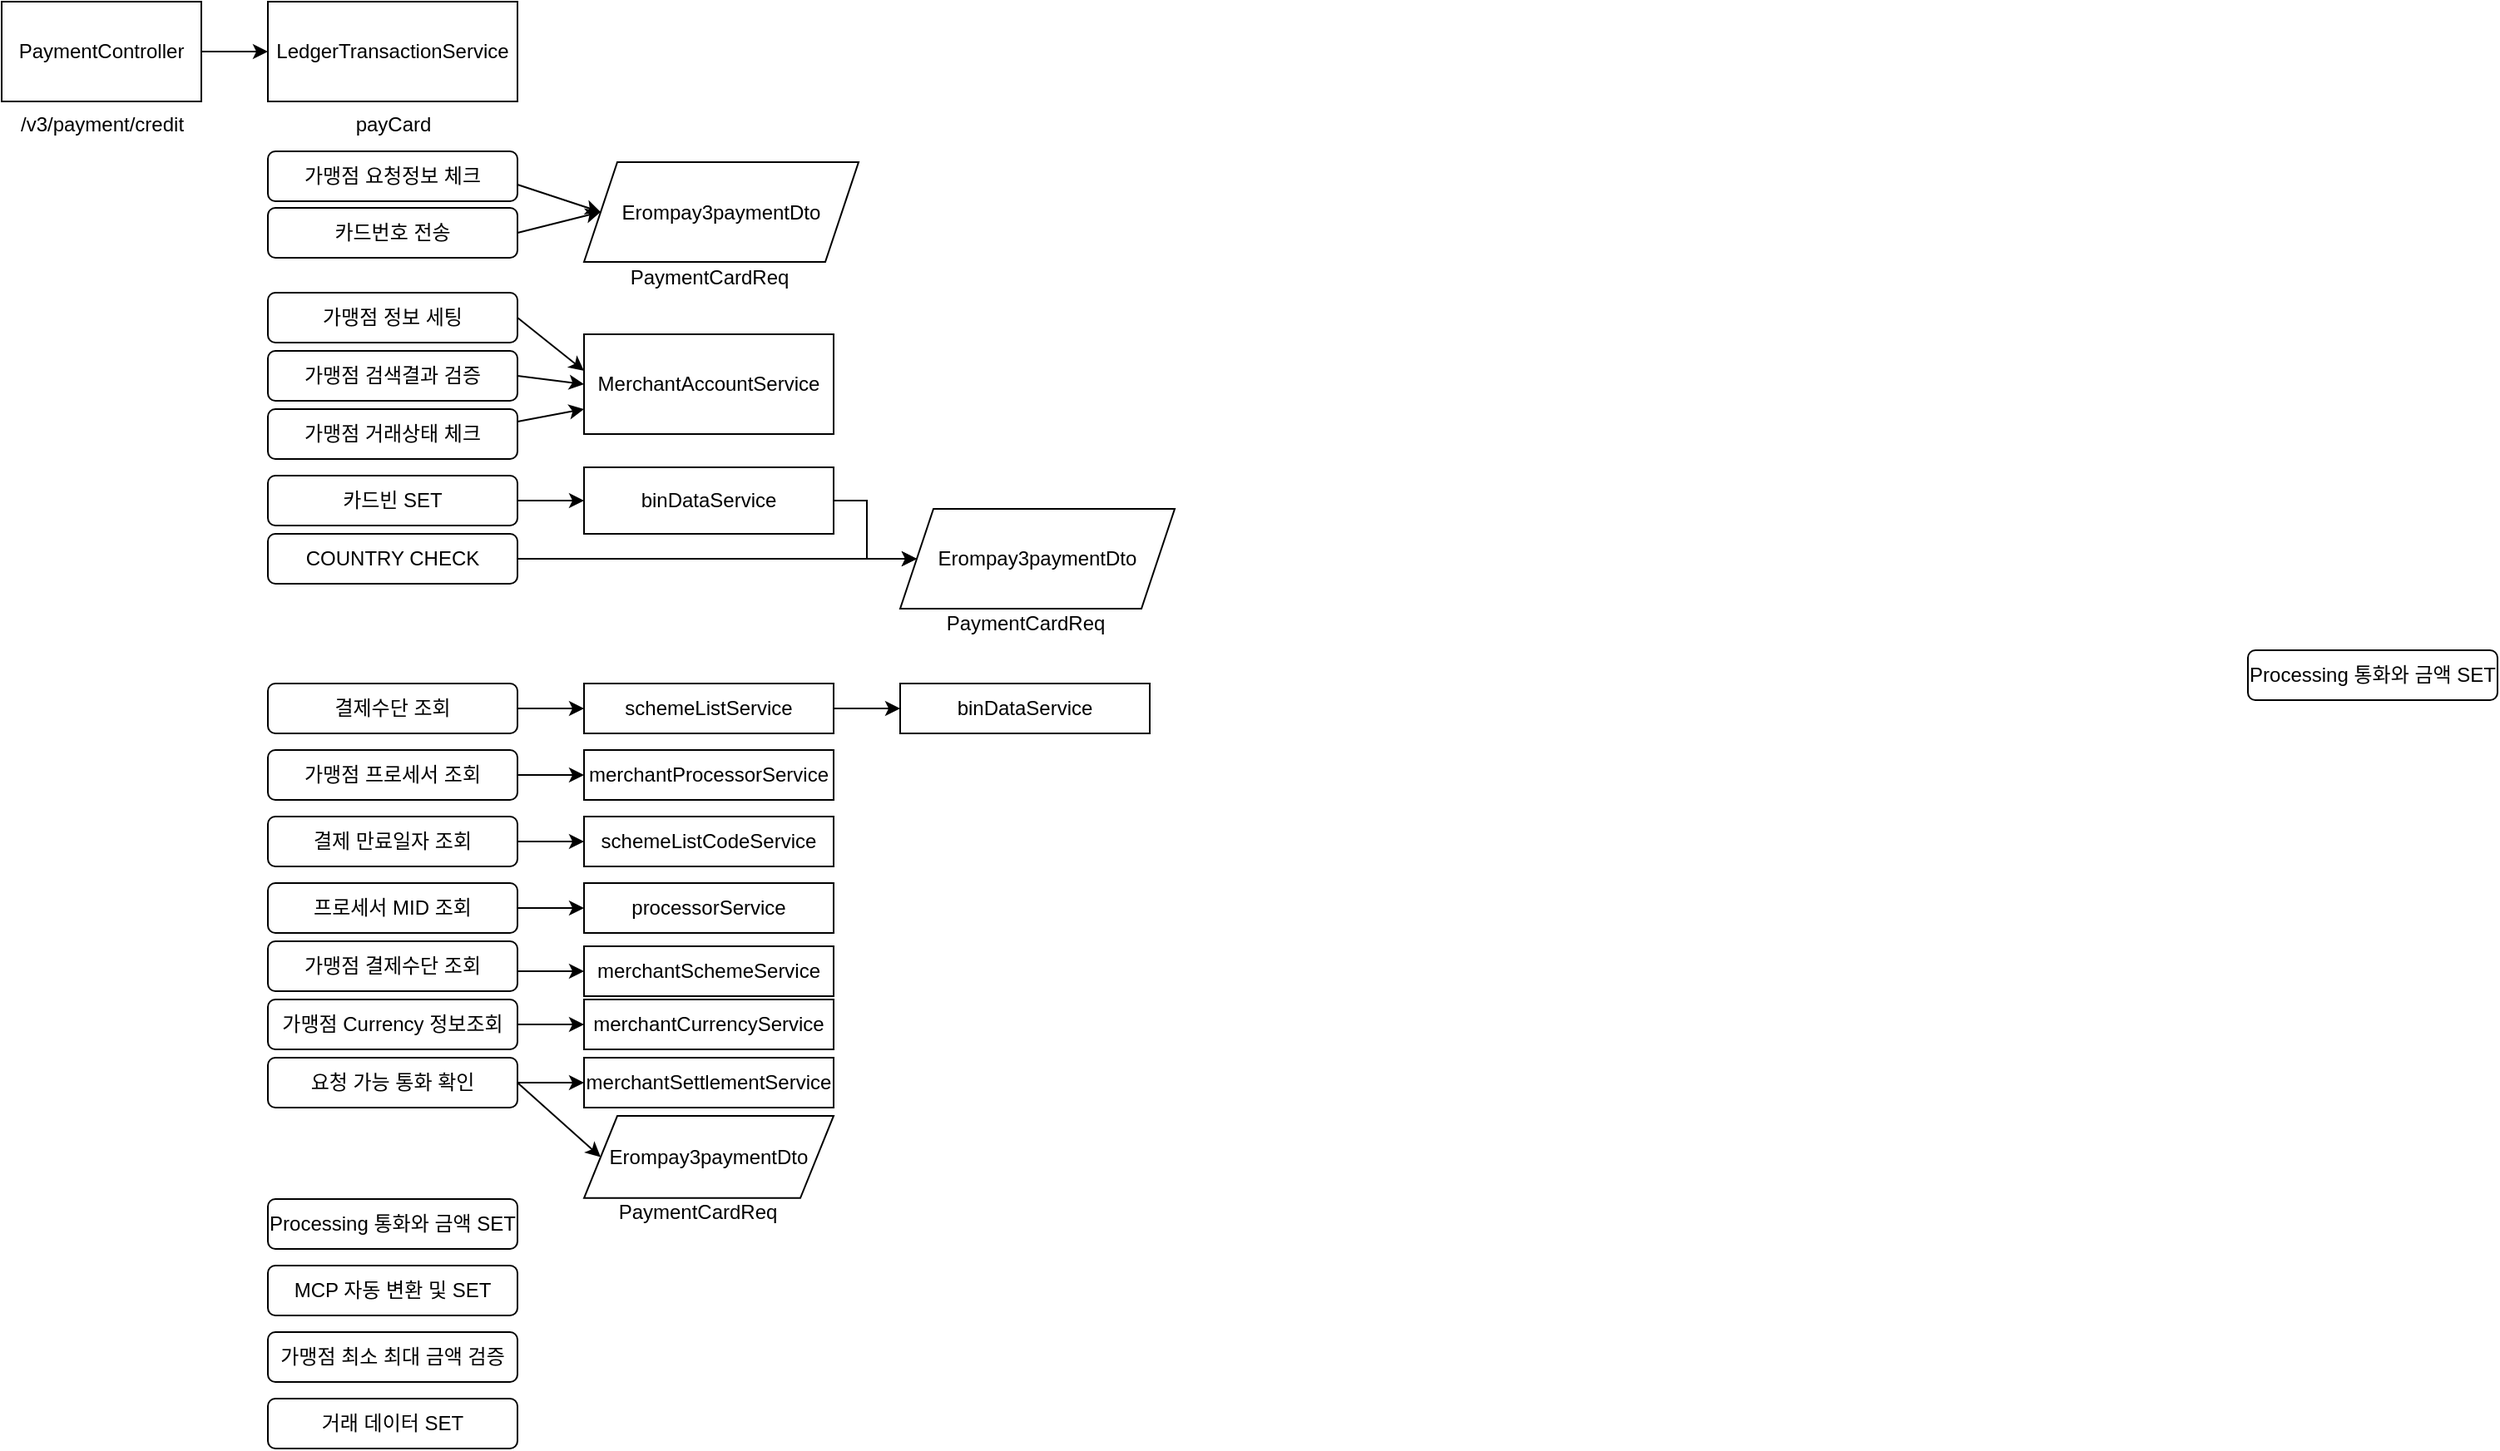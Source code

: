 <mxfile version="20.5.3" type="github">
  <diagram id="C5RBs43oDa-KdzZeNtuy" name="Page-1">
    <mxGraphModel dx="1422" dy="794" grid="1" gridSize="10" guides="1" tooltips="1" connect="1" arrows="1" fold="1" page="1" pageScale="1" pageWidth="827" pageHeight="1169" math="0" shadow="0">
      <root>
        <mxCell id="WIyWlLk6GJQsqaUBKTNV-0" />
        <mxCell id="WIyWlLk6GJQsqaUBKTNV-1" parent="WIyWlLk6GJQsqaUBKTNV-0" />
        <mxCell id="VQeY1ZyDB1w77uvYQ3KY-0" value="PaymentController" style="rounded=0;whiteSpace=wrap;html=1;" vertex="1" parent="WIyWlLk6GJQsqaUBKTNV-1">
          <mxGeometry x="20" y="40" width="120" height="60" as="geometry" />
        </mxCell>
        <mxCell id="VQeY1ZyDB1w77uvYQ3KY-1" value="&lt;span style=&quot;font-weight: normal;&quot;&gt;&lt;font style=&quot;font-size: 12px;&quot;&gt;/v3/payment/credit&lt;/font&gt;&lt;/span&gt;" style="text;strokeColor=none;fillColor=none;html=1;fontSize=24;fontStyle=1;verticalAlign=middle;align=center;" vertex="1" parent="WIyWlLk6GJQsqaUBKTNV-1">
          <mxGeometry x="30" y="90" width="100" height="40" as="geometry" />
        </mxCell>
        <mxCell id="VQeY1ZyDB1w77uvYQ3KY-2" value="" style="endArrow=classic;html=1;rounded=0;fontSize=12;" edge="1" parent="WIyWlLk6GJQsqaUBKTNV-1">
          <mxGeometry width="50" height="50" relative="1" as="geometry">
            <mxPoint x="140" y="70" as="sourcePoint" />
            <mxPoint x="180" y="70" as="targetPoint" />
          </mxGeometry>
        </mxCell>
        <mxCell id="VQeY1ZyDB1w77uvYQ3KY-3" value="LedgerTransactionService" style="rounded=0;whiteSpace=wrap;html=1;fontSize=12;" vertex="1" parent="WIyWlLk6GJQsqaUBKTNV-1">
          <mxGeometry x="180" y="40" width="150" height="60" as="geometry" />
        </mxCell>
        <mxCell id="VQeY1ZyDB1w77uvYQ3KY-4" value="&lt;span style=&quot;font-weight: normal;&quot;&gt;&lt;font style=&quot;font-size: 12px;&quot;&gt;payCard&lt;/font&gt;&lt;/span&gt;" style="text;strokeColor=none;fillColor=none;html=1;fontSize=24;fontStyle=1;verticalAlign=middle;align=center;" vertex="1" parent="WIyWlLk6GJQsqaUBKTNV-1">
          <mxGeometry x="205" y="90" width="100" height="40" as="geometry" />
        </mxCell>
        <mxCell id="VQeY1ZyDB1w77uvYQ3KY-6" value="가맹점 요청정보 체크" style="rounded=1;whiteSpace=wrap;html=1;fontSize=12;" vertex="1" parent="WIyWlLk6GJQsqaUBKTNV-1">
          <mxGeometry x="180" y="130" width="150" height="30" as="geometry" />
        </mxCell>
        <mxCell id="VQeY1ZyDB1w77uvYQ3KY-7" value="카드번호 전송" style="rounded=1;whiteSpace=wrap;html=1;fontSize=12;" vertex="1" parent="WIyWlLk6GJQsqaUBKTNV-1">
          <mxGeometry x="180" y="164" width="150" height="30" as="geometry" />
        </mxCell>
        <mxCell id="VQeY1ZyDB1w77uvYQ3KY-24" value="" style="edgeStyle=orthogonalEdgeStyle;rounded=0;orthogonalLoop=1;jettySize=auto;html=1;fontSize=12;" edge="1" parent="WIyWlLk6GJQsqaUBKTNV-1" source="VQeY1ZyDB1w77uvYQ3KY-8" target="VQeY1ZyDB1w77uvYQ3KY-23">
          <mxGeometry relative="1" as="geometry" />
        </mxCell>
        <mxCell id="VQeY1ZyDB1w77uvYQ3KY-8" value="카드빈 SET" style="rounded=1;whiteSpace=wrap;html=1;fontSize=12;" vertex="1" parent="WIyWlLk6GJQsqaUBKTNV-1">
          <mxGeometry x="180" y="325" width="150" height="30" as="geometry" />
        </mxCell>
        <mxCell id="VQeY1ZyDB1w77uvYQ3KY-62" style="edgeStyle=orthogonalEdgeStyle;rounded=0;orthogonalLoop=1;jettySize=auto;html=1;exitX=1;exitY=0.5;exitDx=0;exitDy=0;fontSize=12;" edge="1" parent="WIyWlLk6GJQsqaUBKTNV-1" source="VQeY1ZyDB1w77uvYQ3KY-9" target="VQeY1ZyDB1w77uvYQ3KY-61">
          <mxGeometry relative="1" as="geometry" />
        </mxCell>
        <mxCell id="VQeY1ZyDB1w77uvYQ3KY-9" value="COUNTRY CHECK" style="rounded=1;whiteSpace=wrap;html=1;fontSize=12;" vertex="1" parent="WIyWlLk6GJQsqaUBKTNV-1">
          <mxGeometry x="180" y="360" width="150" height="30" as="geometry" />
        </mxCell>
        <mxCell id="VQeY1ZyDB1w77uvYQ3KY-11" value="" style="endArrow=classic;html=1;rounded=0;fontSize=12;entryX=0;entryY=0.5;entryDx=0;entryDy=0;" edge="1" parent="WIyWlLk6GJQsqaUBKTNV-1" target="VQeY1ZyDB1w77uvYQ3KY-57">
          <mxGeometry width="50" height="50" relative="1" as="geometry">
            <mxPoint x="330" y="150" as="sourcePoint" />
            <mxPoint x="370" y="160" as="targetPoint" />
          </mxGeometry>
        </mxCell>
        <mxCell id="VQeY1ZyDB1w77uvYQ3KY-14" value="" style="endArrow=classic;html=1;rounded=0;fontSize=12;exitX=1;exitY=0.5;exitDx=0;exitDy=0;entryX=0;entryY=0.5;entryDx=0;entryDy=0;" edge="1" parent="WIyWlLk6GJQsqaUBKTNV-1" source="VQeY1ZyDB1w77uvYQ3KY-7" target="VQeY1ZyDB1w77uvYQ3KY-57">
          <mxGeometry width="50" height="50" relative="1" as="geometry">
            <mxPoint x="390" y="430" as="sourcePoint" />
            <mxPoint x="370" y="162" as="targetPoint" />
          </mxGeometry>
        </mxCell>
        <mxCell id="VQeY1ZyDB1w77uvYQ3KY-16" value="가맹점 정보 세팅" style="rounded=1;whiteSpace=wrap;html=1;fontSize=12;" vertex="1" parent="WIyWlLk6GJQsqaUBKTNV-1">
          <mxGeometry x="180" y="215" width="150" height="30" as="geometry" />
        </mxCell>
        <mxCell id="VQeY1ZyDB1w77uvYQ3KY-17" value="가맹점 검색결과 검증" style="rounded=1;whiteSpace=wrap;html=1;fontSize=12;" vertex="1" parent="WIyWlLk6GJQsqaUBKTNV-1">
          <mxGeometry x="180" y="250" width="150" height="30" as="geometry" />
        </mxCell>
        <mxCell id="VQeY1ZyDB1w77uvYQ3KY-18" value="가맹점 거래상태 체크" style="rounded=1;whiteSpace=wrap;html=1;fontSize=12;" vertex="1" parent="WIyWlLk6GJQsqaUBKTNV-1">
          <mxGeometry x="180" y="285" width="150" height="30" as="geometry" />
        </mxCell>
        <mxCell id="VQeY1ZyDB1w77uvYQ3KY-19" value="MerchantAccountService" style="rounded=0;whiteSpace=wrap;html=1;fontSize=12;" vertex="1" parent="WIyWlLk6GJQsqaUBKTNV-1">
          <mxGeometry x="370" y="240" width="150" height="60" as="geometry" />
        </mxCell>
        <mxCell id="VQeY1ZyDB1w77uvYQ3KY-20" value="" style="endArrow=classic;html=1;rounded=0;fontSize=12;exitX=1;exitY=0.5;exitDx=0;exitDy=0;entryX=0;entryY=0.367;entryDx=0;entryDy=0;entryPerimeter=0;" edge="1" parent="WIyWlLk6GJQsqaUBKTNV-1" source="VQeY1ZyDB1w77uvYQ3KY-16" target="VQeY1ZyDB1w77uvYQ3KY-19">
          <mxGeometry width="50" height="50" relative="1" as="geometry">
            <mxPoint x="390" y="350" as="sourcePoint" />
            <mxPoint x="440" y="300" as="targetPoint" />
          </mxGeometry>
        </mxCell>
        <mxCell id="VQeY1ZyDB1w77uvYQ3KY-21" value="" style="endArrow=classic;html=1;rounded=0;fontSize=12;exitX=1;exitY=0.5;exitDx=0;exitDy=0;entryX=0;entryY=0.5;entryDx=0;entryDy=0;" edge="1" parent="WIyWlLk6GJQsqaUBKTNV-1" source="VQeY1ZyDB1w77uvYQ3KY-17" target="VQeY1ZyDB1w77uvYQ3KY-19">
          <mxGeometry width="50" height="50" relative="1" as="geometry">
            <mxPoint x="390" y="350" as="sourcePoint" />
            <mxPoint x="440" y="300" as="targetPoint" />
          </mxGeometry>
        </mxCell>
        <mxCell id="VQeY1ZyDB1w77uvYQ3KY-22" value="" style="endArrow=classic;html=1;rounded=0;fontSize=12;exitX=1;exitY=0.25;exitDx=0;exitDy=0;entryX=0;entryY=0.75;entryDx=0;entryDy=0;" edge="1" parent="WIyWlLk6GJQsqaUBKTNV-1" source="VQeY1ZyDB1w77uvYQ3KY-18" target="VQeY1ZyDB1w77uvYQ3KY-19">
          <mxGeometry width="50" height="50" relative="1" as="geometry">
            <mxPoint x="330" y="305" as="sourcePoint" />
            <mxPoint x="390" y="275" as="targetPoint" />
          </mxGeometry>
        </mxCell>
        <mxCell id="VQeY1ZyDB1w77uvYQ3KY-65" style="edgeStyle=orthogonalEdgeStyle;rounded=0;orthogonalLoop=1;jettySize=auto;html=1;exitX=1;exitY=0.5;exitDx=0;exitDy=0;entryX=0;entryY=0.5;entryDx=0;entryDy=0;fontSize=12;" edge="1" parent="WIyWlLk6GJQsqaUBKTNV-1" source="VQeY1ZyDB1w77uvYQ3KY-23" target="VQeY1ZyDB1w77uvYQ3KY-61">
          <mxGeometry relative="1" as="geometry" />
        </mxCell>
        <mxCell id="VQeY1ZyDB1w77uvYQ3KY-23" value="binDataService" style="whiteSpace=wrap;html=1;fontSize=12;" vertex="1" parent="WIyWlLk6GJQsqaUBKTNV-1">
          <mxGeometry x="370" y="320" width="150" height="40" as="geometry" />
        </mxCell>
        <mxCell id="VQeY1ZyDB1w77uvYQ3KY-67" style="edgeStyle=orthogonalEdgeStyle;rounded=0;orthogonalLoop=1;jettySize=auto;html=1;exitX=1;exitY=0.5;exitDx=0;exitDy=0;entryX=0;entryY=0.5;entryDx=0;entryDy=0;fontSize=12;" edge="1" parent="WIyWlLk6GJQsqaUBKTNV-1" source="VQeY1ZyDB1w77uvYQ3KY-25" target="VQeY1ZyDB1w77uvYQ3KY-42">
          <mxGeometry relative="1" as="geometry" />
        </mxCell>
        <mxCell id="VQeY1ZyDB1w77uvYQ3KY-25" value="결제수단 조회" style="rounded=1;whiteSpace=wrap;html=1;fontSize=12;" vertex="1" parent="WIyWlLk6GJQsqaUBKTNV-1">
          <mxGeometry x="180" y="450" width="150" height="30" as="geometry" />
        </mxCell>
        <mxCell id="VQeY1ZyDB1w77uvYQ3KY-72" style="edgeStyle=orthogonalEdgeStyle;rounded=0;orthogonalLoop=1;jettySize=auto;html=1;exitX=1;exitY=0.5;exitDx=0;exitDy=0;entryX=0;entryY=0.5;entryDx=0;entryDy=0;fontSize=12;" edge="1" parent="WIyWlLk6GJQsqaUBKTNV-1" source="VQeY1ZyDB1w77uvYQ3KY-30" target="VQeY1ZyDB1w77uvYQ3KY-43">
          <mxGeometry relative="1" as="geometry" />
        </mxCell>
        <mxCell id="VQeY1ZyDB1w77uvYQ3KY-30" value="가맹점 프로세서 조회" style="rounded=1;whiteSpace=wrap;html=1;fontSize=12;" vertex="1" parent="WIyWlLk6GJQsqaUBKTNV-1">
          <mxGeometry x="180" y="490" width="150" height="30" as="geometry" />
        </mxCell>
        <mxCell id="VQeY1ZyDB1w77uvYQ3KY-73" style="edgeStyle=orthogonalEdgeStyle;rounded=0;orthogonalLoop=1;jettySize=auto;html=1;exitX=1;exitY=0.5;exitDx=0;exitDy=0;entryX=0;entryY=0.5;entryDx=0;entryDy=0;fontSize=12;" edge="1" parent="WIyWlLk6GJQsqaUBKTNV-1" source="VQeY1ZyDB1w77uvYQ3KY-31" target="VQeY1ZyDB1w77uvYQ3KY-44">
          <mxGeometry relative="1" as="geometry" />
        </mxCell>
        <mxCell id="VQeY1ZyDB1w77uvYQ3KY-31" value="결제 만료일자 조회" style="rounded=1;whiteSpace=wrap;html=1;fontSize=12;" vertex="1" parent="WIyWlLk6GJQsqaUBKTNV-1">
          <mxGeometry x="180" y="530" width="150" height="30" as="geometry" />
        </mxCell>
        <mxCell id="VQeY1ZyDB1w77uvYQ3KY-74" style="edgeStyle=orthogonalEdgeStyle;rounded=0;orthogonalLoop=1;jettySize=auto;html=1;exitX=1;exitY=0.5;exitDx=0;exitDy=0;entryX=0;entryY=0.5;entryDx=0;entryDy=0;fontSize=12;" edge="1" parent="WIyWlLk6GJQsqaUBKTNV-1" source="VQeY1ZyDB1w77uvYQ3KY-32" target="VQeY1ZyDB1w77uvYQ3KY-45">
          <mxGeometry relative="1" as="geometry" />
        </mxCell>
        <mxCell id="VQeY1ZyDB1w77uvYQ3KY-32" value="프로세서 MID 조회" style="rounded=1;whiteSpace=wrap;html=1;fontSize=12;" vertex="1" parent="WIyWlLk6GJQsqaUBKTNV-1">
          <mxGeometry x="180" y="570" width="150" height="30" as="geometry" />
        </mxCell>
        <mxCell id="VQeY1ZyDB1w77uvYQ3KY-76" style="edgeStyle=orthogonalEdgeStyle;rounded=0;orthogonalLoop=1;jettySize=auto;html=1;exitX=1;exitY=0.5;exitDx=0;exitDy=0;entryX=0;entryY=0.5;entryDx=0;entryDy=0;fontSize=12;" edge="1" parent="WIyWlLk6GJQsqaUBKTNV-1" source="VQeY1ZyDB1w77uvYQ3KY-33" target="VQeY1ZyDB1w77uvYQ3KY-46">
          <mxGeometry relative="1" as="geometry">
            <Array as="points">
              <mxPoint x="330" y="623" />
            </Array>
          </mxGeometry>
        </mxCell>
        <mxCell id="VQeY1ZyDB1w77uvYQ3KY-33" value="가맹점 결제수단 조회" style="rounded=1;whiteSpace=wrap;html=1;fontSize=12;" vertex="1" parent="WIyWlLk6GJQsqaUBKTNV-1">
          <mxGeometry x="180" y="605" width="150" height="30" as="geometry" />
        </mxCell>
        <mxCell id="VQeY1ZyDB1w77uvYQ3KY-80" style="edgeStyle=orthogonalEdgeStyle;rounded=0;orthogonalLoop=1;jettySize=auto;html=1;exitX=1;exitY=0.5;exitDx=0;exitDy=0;fontSize=12;" edge="1" parent="WIyWlLk6GJQsqaUBKTNV-1" source="VQeY1ZyDB1w77uvYQ3KY-34" target="VQeY1ZyDB1w77uvYQ3KY-47">
          <mxGeometry relative="1" as="geometry" />
        </mxCell>
        <mxCell id="VQeY1ZyDB1w77uvYQ3KY-34" value="가맹점 Currency 정보조회" style="rounded=1;whiteSpace=wrap;html=1;fontSize=12;" vertex="1" parent="WIyWlLk6GJQsqaUBKTNV-1">
          <mxGeometry x="180" y="640" width="150" height="30" as="geometry" />
        </mxCell>
        <mxCell id="VQeY1ZyDB1w77uvYQ3KY-81" style="edgeStyle=orthogonalEdgeStyle;rounded=0;orthogonalLoop=1;jettySize=auto;html=1;exitX=1;exitY=0.5;exitDx=0;exitDy=0;entryX=0;entryY=0.5;entryDx=0;entryDy=0;fontSize=12;" edge="1" parent="WIyWlLk6GJQsqaUBKTNV-1" source="VQeY1ZyDB1w77uvYQ3KY-35" target="VQeY1ZyDB1w77uvYQ3KY-48">
          <mxGeometry relative="1" as="geometry" />
        </mxCell>
        <mxCell id="VQeY1ZyDB1w77uvYQ3KY-35" value="요청 가능 통화 확인" style="rounded=1;whiteSpace=wrap;html=1;fontSize=12;" vertex="1" parent="WIyWlLk6GJQsqaUBKTNV-1">
          <mxGeometry x="180" y="675" width="150" height="30" as="geometry" />
        </mxCell>
        <mxCell id="VQeY1ZyDB1w77uvYQ3KY-36" value="Processing 통화와 금액 SET" style="rounded=1;whiteSpace=wrap;html=1;fontSize=12;" vertex="1" parent="WIyWlLk6GJQsqaUBKTNV-1">
          <mxGeometry x="180" y="760" width="150" height="30" as="geometry" />
        </mxCell>
        <mxCell id="VQeY1ZyDB1w77uvYQ3KY-39" value="MCP 자동 변환 및 SET" style="rounded=1;whiteSpace=wrap;html=1;fontSize=12;" vertex="1" parent="WIyWlLk6GJQsqaUBKTNV-1">
          <mxGeometry x="180" y="800" width="150" height="30" as="geometry" />
        </mxCell>
        <mxCell id="VQeY1ZyDB1w77uvYQ3KY-40" value="가맹점 최소 최대 금액 검증" style="rounded=1;whiteSpace=wrap;html=1;fontSize=12;" vertex="1" parent="WIyWlLk6GJQsqaUBKTNV-1">
          <mxGeometry x="180" y="840" width="150" height="30" as="geometry" />
        </mxCell>
        <mxCell id="VQeY1ZyDB1w77uvYQ3KY-41" value="거래 데이터 SET" style="rounded=1;whiteSpace=wrap;html=1;fontSize=12;" vertex="1" parent="WIyWlLk6GJQsqaUBKTNV-1">
          <mxGeometry x="180" y="880" width="150" height="30" as="geometry" />
        </mxCell>
        <mxCell id="VQeY1ZyDB1w77uvYQ3KY-69" style="edgeStyle=orthogonalEdgeStyle;rounded=0;orthogonalLoop=1;jettySize=auto;html=1;exitX=1;exitY=0.5;exitDx=0;exitDy=0;entryX=0;entryY=0.5;entryDx=0;entryDy=0;fontSize=12;" edge="1" parent="WIyWlLk6GJQsqaUBKTNV-1" source="VQeY1ZyDB1w77uvYQ3KY-42" target="VQeY1ZyDB1w77uvYQ3KY-66">
          <mxGeometry relative="1" as="geometry" />
        </mxCell>
        <mxCell id="VQeY1ZyDB1w77uvYQ3KY-42" value="schemeListService" style="whiteSpace=wrap;html=1;fontSize=12;" vertex="1" parent="WIyWlLk6GJQsqaUBKTNV-1">
          <mxGeometry x="370" y="450" width="150" height="30" as="geometry" />
        </mxCell>
        <mxCell id="VQeY1ZyDB1w77uvYQ3KY-43" value="merchantProcessorService" style="whiteSpace=wrap;html=1;fontSize=12;" vertex="1" parent="WIyWlLk6GJQsqaUBKTNV-1">
          <mxGeometry x="370" y="490" width="150" height="30" as="geometry" />
        </mxCell>
        <mxCell id="VQeY1ZyDB1w77uvYQ3KY-44" value="schemeListCodeService" style="whiteSpace=wrap;html=1;fontSize=12;" vertex="1" parent="WIyWlLk6GJQsqaUBKTNV-1">
          <mxGeometry x="370" y="530" width="150" height="30" as="geometry" />
        </mxCell>
        <mxCell id="VQeY1ZyDB1w77uvYQ3KY-45" value="processorService" style="whiteSpace=wrap;html=1;fontSize=12;" vertex="1" parent="WIyWlLk6GJQsqaUBKTNV-1">
          <mxGeometry x="370" y="570" width="150" height="30" as="geometry" />
        </mxCell>
        <mxCell id="VQeY1ZyDB1w77uvYQ3KY-46" value="merchantSchemeService" style="whiteSpace=wrap;html=1;fontSize=12;" vertex="1" parent="WIyWlLk6GJQsqaUBKTNV-1">
          <mxGeometry x="370" y="608" width="150" height="30" as="geometry" />
        </mxCell>
        <mxCell id="VQeY1ZyDB1w77uvYQ3KY-47" value="merchantCurrencyService" style="whiteSpace=wrap;html=1;fontSize=12;" vertex="1" parent="WIyWlLk6GJQsqaUBKTNV-1">
          <mxGeometry x="370" y="640" width="150" height="30" as="geometry" />
        </mxCell>
        <mxCell id="VQeY1ZyDB1w77uvYQ3KY-48" value="merchantSettlementService" style="whiteSpace=wrap;html=1;fontSize=12;" vertex="1" parent="WIyWlLk6GJQsqaUBKTNV-1">
          <mxGeometry x="370" y="675" width="150" height="30" as="geometry" />
        </mxCell>
        <mxCell id="VQeY1ZyDB1w77uvYQ3KY-58" value="" style="group" vertex="1" connectable="0" parent="WIyWlLk6GJQsqaUBKTNV-1">
          <mxGeometry x="370" y="136.5" width="165" height="85" as="geometry" />
        </mxCell>
        <mxCell id="VQeY1ZyDB1w77uvYQ3KY-15" value="&lt;span style=&quot;font-weight: normal;&quot;&gt;&lt;font style=&quot;font-size: 12px;&quot;&gt;PaymentCardReq&lt;/font&gt;&lt;/span&gt;" style="text;strokeColor=none;fillColor=none;html=1;fontSize=24;fontStyle=1;verticalAlign=middle;align=center;movable=1;resizable=1;rotatable=1;deletable=1;editable=1;connectable=1;" vertex="1" parent="VQeY1ZyDB1w77uvYQ3KY-58">
          <mxGeometry x="25" y="45" width="100" height="40" as="geometry" />
        </mxCell>
        <mxCell id="VQeY1ZyDB1w77uvYQ3KY-57" value="Erompay3paymentDto" style="shape=parallelogram;perimeter=parallelogramPerimeter;whiteSpace=wrap;html=1;fixedSize=1;fontSize=12;movable=1;resizable=1;rotatable=1;deletable=1;editable=1;connectable=1;" vertex="1" parent="VQeY1ZyDB1w77uvYQ3KY-58">
          <mxGeometry width="165" height="60" as="geometry" />
        </mxCell>
        <mxCell id="VQeY1ZyDB1w77uvYQ3KY-59" value="" style="group" vertex="1" connectable="0" parent="WIyWlLk6GJQsqaUBKTNV-1">
          <mxGeometry x="560" y="345" width="165" height="85" as="geometry" />
        </mxCell>
        <mxCell id="VQeY1ZyDB1w77uvYQ3KY-60" value="&lt;span style=&quot;font-weight: normal;&quot;&gt;&lt;font style=&quot;font-size: 12px;&quot;&gt;PaymentCardReq&lt;/font&gt;&lt;/span&gt;" style="text;strokeColor=none;fillColor=none;html=1;fontSize=24;fontStyle=1;verticalAlign=middle;align=center;movable=1;resizable=1;rotatable=1;deletable=1;editable=1;connectable=1;" vertex="1" parent="VQeY1ZyDB1w77uvYQ3KY-59">
          <mxGeometry x="25" y="45" width="100" height="40" as="geometry" />
        </mxCell>
        <mxCell id="VQeY1ZyDB1w77uvYQ3KY-61" value="Erompay3paymentDto" style="shape=parallelogram;perimeter=parallelogramPerimeter;whiteSpace=wrap;html=1;fixedSize=1;fontSize=12;movable=1;resizable=1;rotatable=1;deletable=1;editable=1;connectable=1;" vertex="1" parent="VQeY1ZyDB1w77uvYQ3KY-59">
          <mxGeometry width="165" height="60" as="geometry" />
        </mxCell>
        <mxCell id="VQeY1ZyDB1w77uvYQ3KY-66" value="binDataService" style="whiteSpace=wrap;html=1;fontSize=12;" vertex="1" parent="WIyWlLk6GJQsqaUBKTNV-1">
          <mxGeometry x="560" y="450" width="150" height="30" as="geometry" />
        </mxCell>
        <mxCell id="VQeY1ZyDB1w77uvYQ3KY-71" value="Processing 통화와 금액 SET" style="rounded=1;whiteSpace=wrap;html=1;fontSize=12;" vertex="1" parent="WIyWlLk6GJQsqaUBKTNV-1">
          <mxGeometry x="1370" y="430" width="150" height="30" as="geometry" />
        </mxCell>
        <mxCell id="VQeY1ZyDB1w77uvYQ3KY-82" value="" style="group" vertex="1" connectable="0" parent="WIyWlLk6GJQsqaUBKTNV-1">
          <mxGeometry x="370" y="710" width="150" height="70" as="geometry" />
        </mxCell>
        <mxCell id="VQeY1ZyDB1w77uvYQ3KY-83" value="&lt;span style=&quot;font-weight: normal;&quot;&gt;&lt;font style=&quot;font-size: 12px;&quot;&gt;PaymentCardReq&lt;/font&gt;&lt;/span&gt;" style="text;strokeColor=none;fillColor=none;html=1;fontSize=24;fontStyle=1;verticalAlign=middle;align=center;movable=1;resizable=1;rotatable=1;deletable=1;editable=1;connectable=1;" vertex="1" parent="VQeY1ZyDB1w77uvYQ3KY-82">
          <mxGeometry x="22.727" y="37.059" width="90.909" height="32.941" as="geometry" />
        </mxCell>
        <mxCell id="VQeY1ZyDB1w77uvYQ3KY-84" value="Erompay3paymentDto" style="shape=parallelogram;perimeter=parallelogramPerimeter;whiteSpace=wrap;html=1;fixedSize=1;fontSize=12;movable=1;resizable=1;rotatable=1;deletable=1;editable=1;connectable=1;" vertex="1" parent="VQeY1ZyDB1w77uvYQ3KY-82">
          <mxGeometry width="150" height="49.412" as="geometry" />
        </mxCell>
        <mxCell id="VQeY1ZyDB1w77uvYQ3KY-85" value="" style="endArrow=classic;html=1;rounded=0;fontSize=12;entryX=0;entryY=0.5;entryDx=0;entryDy=0;" edge="1" parent="WIyWlLk6GJQsqaUBKTNV-1" target="VQeY1ZyDB1w77uvYQ3KY-84">
          <mxGeometry width="50" height="50" relative="1" as="geometry">
            <mxPoint x="330" y="690" as="sourcePoint" />
            <mxPoint x="710" y="580" as="targetPoint" />
          </mxGeometry>
        </mxCell>
      </root>
    </mxGraphModel>
  </diagram>
</mxfile>
